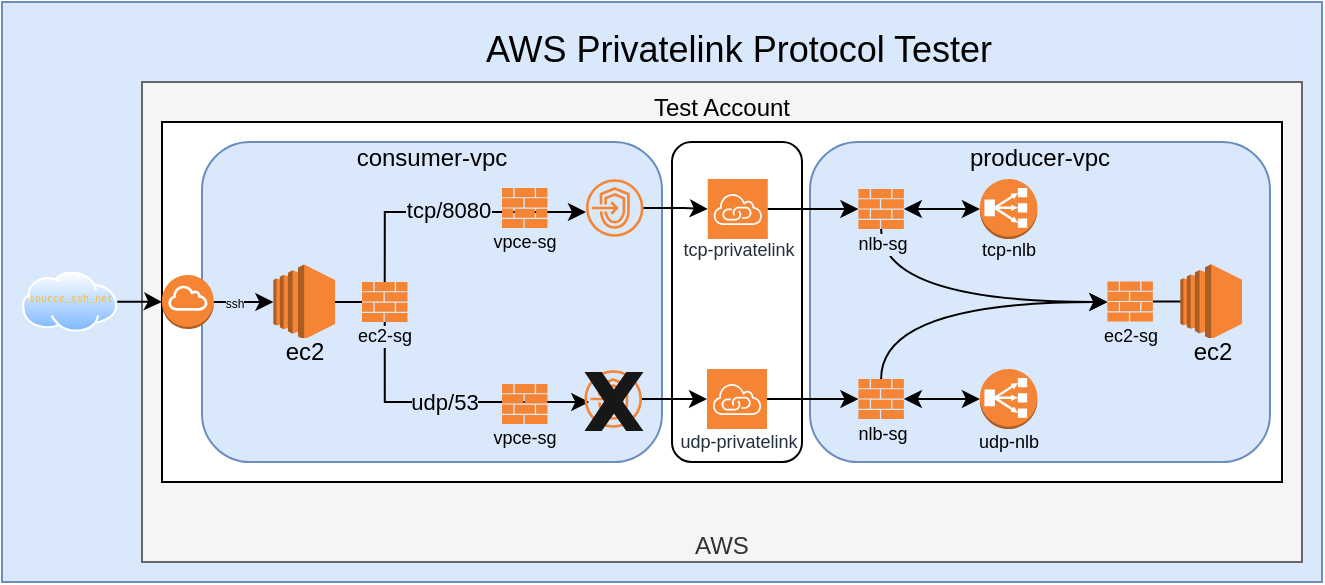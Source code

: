 <mxfile version="24.1.0" type="device">
  <diagram name="Page-1" id="n9Txcn6Dk_RDGWLoqTtt">
    <mxGraphModel dx="436" dy="468" grid="1" gridSize="10" guides="1" tooltips="1" connect="1" arrows="1" fold="1" page="1" pageScale="1" pageWidth="400" pageHeight="300" math="0" shadow="0">
      <root>
        <mxCell id="0" />
        <mxCell id="1" parent="0" />
        <mxCell id="5JxGOsEsqNA9EZdTTbq--1" value="" style="rounded=0;whiteSpace=wrap;html=1;fillColor=#dae8fc;strokeColor=#6c8ebf;" parent="1" vertex="1">
          <mxGeometry x="610" y="20" width="660" height="290" as="geometry" />
        </mxCell>
        <mxCell id="5JxGOsEsqNA9EZdTTbq--22" value="AWS" style="rounded=0;whiteSpace=wrap;html=1;fillColor=#f5f5f5;fontColor=#333333;strokeColor=#666666;labelPosition=center;verticalLabelPosition=bottom;align=center;verticalAlign=top;spacing=-20;" parent="1" vertex="1">
          <mxGeometry x="680" y="60" width="580" height="240" as="geometry" />
        </mxCell>
        <mxCell id="5JxGOsEsqNA9EZdTTbq--25" value="Test Account" style="rounded=0;whiteSpace=wrap;html=1;labelPosition=center;verticalLabelPosition=top;align=center;verticalAlign=bottom;spacing=0;" parent="1" vertex="1">
          <mxGeometry x="690" y="80" width="560" height="180" as="geometry" />
        </mxCell>
        <mxCell id="5JxGOsEsqNA9EZdTTbq--26" value="consumer-vpc" style="rounded=1;whiteSpace=wrap;html=1;fillColor=#dae8fc;strokeColor=#6c8ebf;labelPosition=center;verticalLabelPosition=top;align=center;verticalAlign=bottom;spacing=-15;" parent="1" vertex="1">
          <mxGeometry x="710" y="90" width="230" height="160" as="geometry" />
        </mxCell>
        <mxCell id="5JxGOsEsqNA9EZdTTbq--35" style="edgeStyle=orthogonalEdgeStyle;rounded=0;orthogonalLoop=1;jettySize=auto;html=1;endArrow=none;endFill=0;startArrow=classic;startFill=1;" parent="1" source="5JxGOsEsqNA9EZdTTbq--31" target="5JxGOsEsqNA9EZdTTbq--18" edge="1">
          <mxGeometry relative="1" as="geometry" />
        </mxCell>
        <mxCell id="zh9yFW4U5Nkz7hviqBrp-18" value="&lt;div&gt;&lt;font style=&quot;font-size: 6px;&quot;&gt;ssh&lt;/font&gt;&lt;/div&gt;" style="edgeLabel;html=1;align=center;verticalAlign=middle;resizable=0;points=[];labelBackgroundColor=#DAE8FC;" parent="5JxGOsEsqNA9EZdTTbq--35" vertex="1" connectable="0">
          <mxGeometry x="0.67" relative="1" as="geometry">
            <mxPoint x="5" y="-1" as="offset" />
          </mxGeometry>
        </mxCell>
        <mxCell id="hPN1PKyEz3A7pXrdg5OF-24" style="edgeStyle=orthogonalEdgeStyle;rounded=0;orthogonalLoop=1;jettySize=auto;html=1;exitX=0.5;exitY=1;exitDx=0;exitDy=0;exitPerimeter=0;" parent="1" source="88BtFrj3Tb4GhETnJRn9-18" edge="1">
          <mxGeometry relative="1" as="geometry">
            <mxPoint x="903.63" y="220" as="targetPoint" />
            <mxPoint x="766.101" y="146.75" as="sourcePoint" />
            <Array as="points">
              <mxPoint x="801" y="220" />
            </Array>
          </mxGeometry>
        </mxCell>
        <mxCell id="zh9yFW4U5Nkz7hviqBrp-16" value="udp/53" style="edgeLabel;html=1;align=center;verticalAlign=middle;resizable=0;points=[];labelBackgroundColor=#DAE8FC;" parent="hPN1PKyEz3A7pXrdg5OF-24" vertex="1" connectable="0">
          <mxGeometry x="0.308" relative="1" as="geometry">
            <mxPoint x="-24" as="offset" />
          </mxGeometry>
        </mxCell>
        <mxCell id="5JxGOsEsqNA9EZdTTbq--18" value="" style="outlineConnect=0;dashed=0;verticalLabelPosition=bottom;verticalAlign=top;align=center;html=1;shape=mxgraph.aws3.internet_gateway;fillColor=#F58534;gradientColor=none;aspect=fixed;" parent="1" vertex="1">
          <mxGeometry x="690" y="156.5" width="25.88" height="27" as="geometry" />
        </mxCell>
        <mxCell id="5JxGOsEsqNA9EZdTTbq--33" style="edgeStyle=orthogonalEdgeStyle;rounded=0;orthogonalLoop=1;jettySize=auto;html=1;exitX=0.5;exitY=0;exitDx=0;exitDy=0;exitPerimeter=0;" parent="1" source="88BtFrj3Tb4GhETnJRn9-18" edge="1" target="zh9yFW4U5Nkz7hviqBrp-14">
          <mxGeometry relative="1" as="geometry">
            <mxPoint x="900" y="125" as="targetPoint" />
            <Array as="points">
              <mxPoint x="801" y="125" />
            </Array>
          </mxGeometry>
        </mxCell>
        <mxCell id="zh9yFW4U5Nkz7hviqBrp-17" value="tcp/8080" style="edgeLabel;html=1;align=center;verticalAlign=middle;resizable=0;points=[];labelBackgroundColor=#DAE8FC;" parent="5JxGOsEsqNA9EZdTTbq--33" vertex="1" connectable="0">
          <mxGeometry x="-0.145" y="1" relative="1" as="geometry">
            <mxPoint x="8" as="offset" />
          </mxGeometry>
        </mxCell>
        <mxCell id="5JxGOsEsqNA9EZdTTbq--44" value="AWS Privatelink Protocol Tester" style="text;html=1;align=center;verticalAlign=middle;resizable=0;points=[];autosize=1;strokeColor=none;fillColor=none;fontSize=18;" parent="1" vertex="1">
          <mxGeometry x="837.9" y="24" width="280" height="40" as="geometry" />
        </mxCell>
        <mxCell id="zh9yFW4U5Nkz7hviqBrp-14" value="" style="sketch=0;outlineConnect=0;fontColor=#232F3E;gradientColor=none;fillColor=#F58534;strokeColor=none;dashed=0;verticalLabelPosition=bottom;verticalAlign=top;align=center;html=1;fontSize=12;fontStyle=0;aspect=fixed;pointerEvents=1;shape=mxgraph.aws4.endpoints;fontFamily=Helvetica;" parent="1" vertex="1">
          <mxGeometry x="902" y="108" width="28.75" height="30" as="geometry" />
        </mxCell>
        <mxCell id="zh9yFW4U5Nkz7hviqBrp-37" value="" style="rounded=1;whiteSpace=wrap;html=1;" parent="1" vertex="1">
          <mxGeometry x="945" y="90" width="65" height="160" as="geometry" />
        </mxCell>
        <mxCell id="zh9yFW4U5Nkz7hviqBrp-39" style="edgeStyle=orthogonalEdgeStyle;rounded=0;orthogonalLoop=1;jettySize=auto;html=1;" parent="1" source="zh9yFW4U5Nkz7hviqBrp-38" target="5JxGOsEsqNA9EZdTTbq--18" edge="1">
          <mxGeometry relative="1" as="geometry" />
        </mxCell>
        <mxCell id="zh9yFW4U5Nkz7hviqBrp-38" value="&lt;div style=&quot;color: rgb(235, 219, 178); font-family: Consolas, &amp;quot;Courier New&amp;quot;, monospace; line-height: 100%; white-space-collapse: preserve; font-size: 5px;&quot;&gt;&lt;span style=&quot;color: rgb(250, 189, 47); font-size: 5px;&quot;&gt;&lt;font style=&quot;font-size: 5px;&quot;&gt;source_ssh_net&lt;/font&gt;&lt;/span&gt;&lt;/div&gt;" style="image;aspect=fixed;perimeter=ellipsePerimeter;html=1;align=center;shadow=0;dashed=0;spacingTop=-1;image=img/lib/active_directory/internet_cloud.svg;labelPosition=center;verticalLabelPosition=middle;verticalAlign=middle;labelBackgroundColor=none;spacing=0;fontSize=5;" parent="1" vertex="1">
          <mxGeometry x="620" y="154.87" width="47.62" height="30" as="geometry" />
        </mxCell>
        <mxCell id="88BtFrj3Tb4GhETnJRn9-31" style="edgeStyle=orthogonalEdgeStyle;rounded=0;orthogonalLoop=1;jettySize=auto;html=1;" edge="1" parent="1" source="88BtFrj3Tb4GhETnJRn9-1" target="88BtFrj3Tb4GhETnJRn9-6">
          <mxGeometry relative="1" as="geometry" />
        </mxCell>
        <mxCell id="88BtFrj3Tb4GhETnJRn9-1" value="" style="sketch=0;outlineConnect=0;fontColor=#232F3E;gradientColor=none;fillColor=#F58534;strokeColor=none;dashed=0;verticalLabelPosition=bottom;verticalAlign=top;align=center;html=1;fontSize=12;fontStyle=0;aspect=fixed;pointerEvents=1;shape=mxgraph.aws4.endpoints;fontFamily=Helvetica;" vertex="1" parent="1">
          <mxGeometry x="901.25" y="203.5" width="28.75" height="30" as="geometry" />
        </mxCell>
        <mxCell id="88BtFrj3Tb4GhETnJRn9-4" value="" style="verticalLabelPosition=bottom;verticalAlign=top;html=1;shape=mxgraph.basic.x;aspect=fixed;fillColor=#181717;strokeColor=none;fontColor=#ffffff;" vertex="1" parent="1">
          <mxGeometry x="901.25" y="205" width="29.5" height="29.5" as="geometry" />
        </mxCell>
        <mxCell id="88BtFrj3Tb4GhETnJRn9-8" value="producer-vpc" style="rounded=1;whiteSpace=wrap;html=1;fillColor=#dae8fc;strokeColor=#6c8ebf;labelPosition=center;verticalLabelPosition=top;align=center;verticalAlign=bottom;spacing=-15;" vertex="1" parent="1">
          <mxGeometry x="1014" y="90" width="230" height="160" as="geometry" />
        </mxCell>
        <mxCell id="88BtFrj3Tb4GhETnJRn9-10" value="tcp-nlb" style="outlineConnect=0;dashed=0;verticalLabelPosition=bottom;verticalAlign=top;align=center;html=1;shape=mxgraph.aws3.classic_load_balancer;fillColor=#F58536;gradientColor=none;aspect=fixed;spacing=-5;fontSize=9;" vertex="1" parent="1">
          <mxGeometry x="1098.94" y="108.5" width="28.75" height="30" as="geometry" />
        </mxCell>
        <mxCell id="88BtFrj3Tb4GhETnJRn9-11" value="udp-nlb" style="outlineConnect=0;dashed=0;verticalLabelPosition=bottom;verticalAlign=top;align=center;html=1;shape=mxgraph.aws3.classic_load_balancer;fillColor=#F58536;gradientColor=none;aspect=fixed;spacing=-4;fontSize=9;" vertex="1" parent="1">
          <mxGeometry x="1098.94" y="203.5" width="28.75" height="30" as="geometry" />
        </mxCell>
        <mxCell id="88BtFrj3Tb4GhETnJRn9-5" value="tcp-privatelink" style="sketch=0;points=[[0,0,0],[0.25,0,0],[0.5,0,0],[0.75,0,0],[1,0,0],[0,1,0],[0.25,1,0],[0.5,1,0],[0.75,1,0],[1,1,0],[0,0.25,0],[0,0.5,0],[0,0.75,0],[1,0.25,0],[1,0.5,0],[1,0.75,0]];outlineConnect=0;fontColor=#232F3E;fillColor=#F58534;strokeColor=#ffffff;dashed=0;verticalLabelPosition=bottom;verticalAlign=top;align=center;html=1;fontSize=9;fontStyle=0;aspect=fixed;shape=mxgraph.aws4.resourceIcon;resIcon=mxgraph.aws4.vpc_privatelink;spacing=-5;" vertex="1" parent="1">
          <mxGeometry x="962.9" y="108.5" width="30" height="30" as="geometry" />
        </mxCell>
        <mxCell id="88BtFrj3Tb4GhETnJRn9-6" value="udp-privatelink" style="sketch=0;points=[[0,0,0],[0.25,0,0],[0.5,0,0],[0.75,0,0],[1,0,0],[0,1,0],[0.25,1,0],[0.5,1,0],[0.75,1,0],[1,1,0],[0,0.25,0],[0,0.5,0],[0,0.75,0],[1,0.25,0],[1,0.5,0],[1,0.75,0]];outlineConnect=0;fontColor=#232F3E;fillColor=#F58534;strokeColor=#ffffff;dashed=0;verticalLabelPosition=bottom;verticalAlign=top;align=center;html=1;fontSize=9;fontStyle=0;aspect=fixed;shape=mxgraph.aws4.resourceIcon;resIcon=mxgraph.aws4.vpc_privatelink;spacing=-4;" vertex="1" parent="1">
          <mxGeometry x="962.5" y="203.5" width="30" height="30" as="geometry" />
        </mxCell>
        <mxCell id="88BtFrj3Tb4GhETnJRn9-33" style="edgeStyle=orthogonalEdgeStyle;rounded=0;orthogonalLoop=1;jettySize=auto;html=1;startArrow=classic;startFill=1;" edge="1" parent="1" source="88BtFrj3Tb4GhETnJRn9-15" target="88BtFrj3Tb4GhETnJRn9-11">
          <mxGeometry relative="1" as="geometry" />
        </mxCell>
        <mxCell id="88BtFrj3Tb4GhETnJRn9-15" value="nlb-sg" style="sketch=0;aspect=fixed;pointerEvents=1;shadow=0;dashed=0;html=1;strokeColor=none;labelPosition=center;verticalLabelPosition=bottom;verticalAlign=top;align=center;fillColor=#F58534;shape=mxgraph.mscae.enterprise.firewall;fontSize=9;spacing=-3;" vertex="1" parent="1">
          <mxGeometry x="1038.2" y="208.5" width="22.73" height="20" as="geometry" />
        </mxCell>
        <mxCell id="88BtFrj3Tb4GhETnJRn9-17" value="vpce-sg" style="sketch=0;aspect=fixed;pointerEvents=1;shadow=0;dashed=0;html=1;strokeColor=none;labelPosition=center;verticalLabelPosition=bottom;verticalAlign=top;align=center;fillColor=#F58534;shape=mxgraph.mscae.enterprise.firewall;fontSize=9;spacing=-3;" vertex="1" parent="1">
          <mxGeometry x="860" y="211" width="22.73" height="20" as="geometry" />
        </mxCell>
        <mxCell id="88BtFrj3Tb4GhETnJRn9-21" style="edgeStyle=orthogonalEdgeStyle;rounded=0;orthogonalLoop=1;jettySize=auto;html=1;endArrow=none;endFill=0;" edge="1" parent="1" source="88BtFrj3Tb4GhETnJRn9-18" target="5JxGOsEsqNA9EZdTTbq--31">
          <mxGeometry relative="1" as="geometry" />
        </mxCell>
        <mxCell id="88BtFrj3Tb4GhETnJRn9-18" value="ec2-sg" style="sketch=0;aspect=fixed;pointerEvents=1;shadow=0;dashed=0;html=1;strokeColor=none;labelPosition=center;verticalLabelPosition=bottom;verticalAlign=top;align=center;fillColor=#F58534;shape=mxgraph.mscae.enterprise.firewall;fontSize=9;spacing=-3;labelBackgroundColor=#DAE8FC;" vertex="1" parent="1">
          <mxGeometry x="790" y="160" width="22.73" height="20" as="geometry" />
        </mxCell>
        <mxCell id="5JxGOsEsqNA9EZdTTbq--31" value="ec2" style="outlineConnect=0;dashed=0;verticalLabelPosition=bottom;verticalAlign=top;align=center;html=1;shape=mxgraph.aws3.ec2;fillColor=#F58534;gradientColor=none;aspect=fixed;spacing=-6;labelBackgroundColor=#DAE8FC;" parent="1" vertex="1">
          <mxGeometry x="745.68" y="151.25" width="30.84" height="37.5" as="geometry" />
        </mxCell>
        <mxCell id="88BtFrj3Tb4GhETnJRn9-16" value="vpce-sg" style="sketch=0;aspect=fixed;pointerEvents=1;shadow=0;dashed=0;html=1;strokeColor=none;labelPosition=center;verticalLabelPosition=bottom;verticalAlign=top;align=center;fillColor=#F58534;shape=mxgraph.mscae.enterprise.firewall;fontSize=9;spacing=-3;" vertex="1" parent="1">
          <mxGeometry x="860" y="113" width="22.73" height="20" as="geometry" />
        </mxCell>
        <mxCell id="88BtFrj3Tb4GhETnJRn9-23" style="edgeStyle=orthogonalEdgeStyle;rounded=0;orthogonalLoop=1;jettySize=auto;html=1;entryX=0;entryY=0.5;entryDx=0;entryDy=0;entryPerimeter=0;endArrow=none;endFill=0;" edge="1" parent="1" source="88BtFrj3Tb4GhETnJRn9-22" target="88BtFrj3Tb4GhETnJRn9-9">
          <mxGeometry relative="1" as="geometry" />
        </mxCell>
        <mxCell id="88BtFrj3Tb4GhETnJRn9-22" value="ec2-sg" style="sketch=0;aspect=fixed;pointerEvents=1;shadow=0;dashed=0;html=1;strokeColor=none;labelPosition=center;verticalLabelPosition=bottom;verticalAlign=top;align=center;fillColor=#F58534;shape=mxgraph.mscae.enterprise.firewall;fontSize=9;spacing=-3;labelBackgroundColor=#DAE8FC;" vertex="1" parent="1">
          <mxGeometry x="1162.71" y="159.74" width="22.73" height="20" as="geometry" />
        </mxCell>
        <mxCell id="88BtFrj3Tb4GhETnJRn9-9" value="ec2" style="outlineConnect=0;dashed=0;verticalLabelPosition=bottom;verticalAlign=top;align=center;html=1;shape=mxgraph.aws3.ec2;fillColor=#F58534;gradientColor=none;aspect=fixed;spacing=-6;labelBackgroundColor=#DAE8FC;" vertex="1" parent="1">
          <mxGeometry x="1199.16" y="151.12" width="30.84" height="37.5" as="geometry" />
        </mxCell>
        <mxCell id="88BtFrj3Tb4GhETnJRn9-24" style="edgeStyle=orthogonalEdgeStyle;rounded=0;orthogonalLoop=1;jettySize=auto;html=1;entryX=1;entryY=0.5;entryDx=0;entryDy=0;entryPerimeter=0;startArrow=classic;startFill=1;" edge="1" parent="1" source="88BtFrj3Tb4GhETnJRn9-10" target="88BtFrj3Tb4GhETnJRn9-14">
          <mxGeometry relative="1" as="geometry" />
        </mxCell>
        <mxCell id="88BtFrj3Tb4GhETnJRn9-26" style="edgeStyle=orthogonalEdgeStyle;rounded=0;orthogonalLoop=1;jettySize=auto;html=1;entryX=0;entryY=0.5;entryDx=0;entryDy=0;entryPerimeter=0;" edge="1" parent="1" source="88BtFrj3Tb4GhETnJRn9-5" target="88BtFrj3Tb4GhETnJRn9-14">
          <mxGeometry relative="1" as="geometry" />
        </mxCell>
        <mxCell id="88BtFrj3Tb4GhETnJRn9-27" style="edgeStyle=orthogonalEdgeStyle;rounded=0;orthogonalLoop=1;jettySize=auto;html=1;entryX=0;entryY=0.5;entryDx=0;entryDy=0;entryPerimeter=0;" edge="1" parent="1" source="zh9yFW4U5Nkz7hviqBrp-14" target="88BtFrj3Tb4GhETnJRn9-5">
          <mxGeometry relative="1" as="geometry" />
        </mxCell>
        <mxCell id="88BtFrj3Tb4GhETnJRn9-29" style="edgeStyle=orthogonalEdgeStyle;rounded=0;orthogonalLoop=1;jettySize=auto;html=1;entryX=0;entryY=0.5;entryDx=0;entryDy=0;entryPerimeter=0;curved=1;" edge="1" parent="1" source="88BtFrj3Tb4GhETnJRn9-14" target="88BtFrj3Tb4GhETnJRn9-22">
          <mxGeometry relative="1" as="geometry">
            <mxPoint x="1160" y="160" as="targetPoint" />
            <Array as="points">
              <mxPoint x="1050" y="170" />
              <mxPoint x="1163" y="170" />
            </Array>
          </mxGeometry>
        </mxCell>
        <mxCell id="88BtFrj3Tb4GhETnJRn9-30" style="edgeStyle=orthogonalEdgeStyle;rounded=0;orthogonalLoop=1;jettySize=auto;html=1;entryX=0;entryY=0.5;entryDx=0;entryDy=0;entryPerimeter=0;curved=1;" edge="1" parent="1" source="88BtFrj3Tb4GhETnJRn9-15" target="88BtFrj3Tb4GhETnJRn9-22">
          <mxGeometry relative="1" as="geometry">
            <Array as="points">
              <mxPoint x="1050" y="170" />
              <mxPoint x="1163" y="170" />
            </Array>
          </mxGeometry>
        </mxCell>
        <mxCell id="88BtFrj3Tb4GhETnJRn9-32" style="edgeStyle=orthogonalEdgeStyle;rounded=0;orthogonalLoop=1;jettySize=auto;html=1;entryX=0;entryY=0.5;entryDx=0;entryDy=0;entryPerimeter=0;" edge="1" parent="1" source="88BtFrj3Tb4GhETnJRn9-6" target="88BtFrj3Tb4GhETnJRn9-15">
          <mxGeometry relative="1" as="geometry" />
        </mxCell>
        <mxCell id="88BtFrj3Tb4GhETnJRn9-14" value="nlb-sg" style="sketch=0;aspect=fixed;pointerEvents=1;shadow=0;dashed=0;html=1;strokeColor=none;labelPosition=center;verticalLabelPosition=bottom;verticalAlign=top;align=center;fillColor=#F58534;shape=mxgraph.mscae.enterprise.firewall;fontSize=9;spacing=-3;labelBackgroundColor=#DAE8FC;" vertex="1" parent="1">
          <mxGeometry x="1038.2" y="113.5" width="22.73" height="20" as="geometry" />
        </mxCell>
      </root>
    </mxGraphModel>
  </diagram>
</mxfile>
